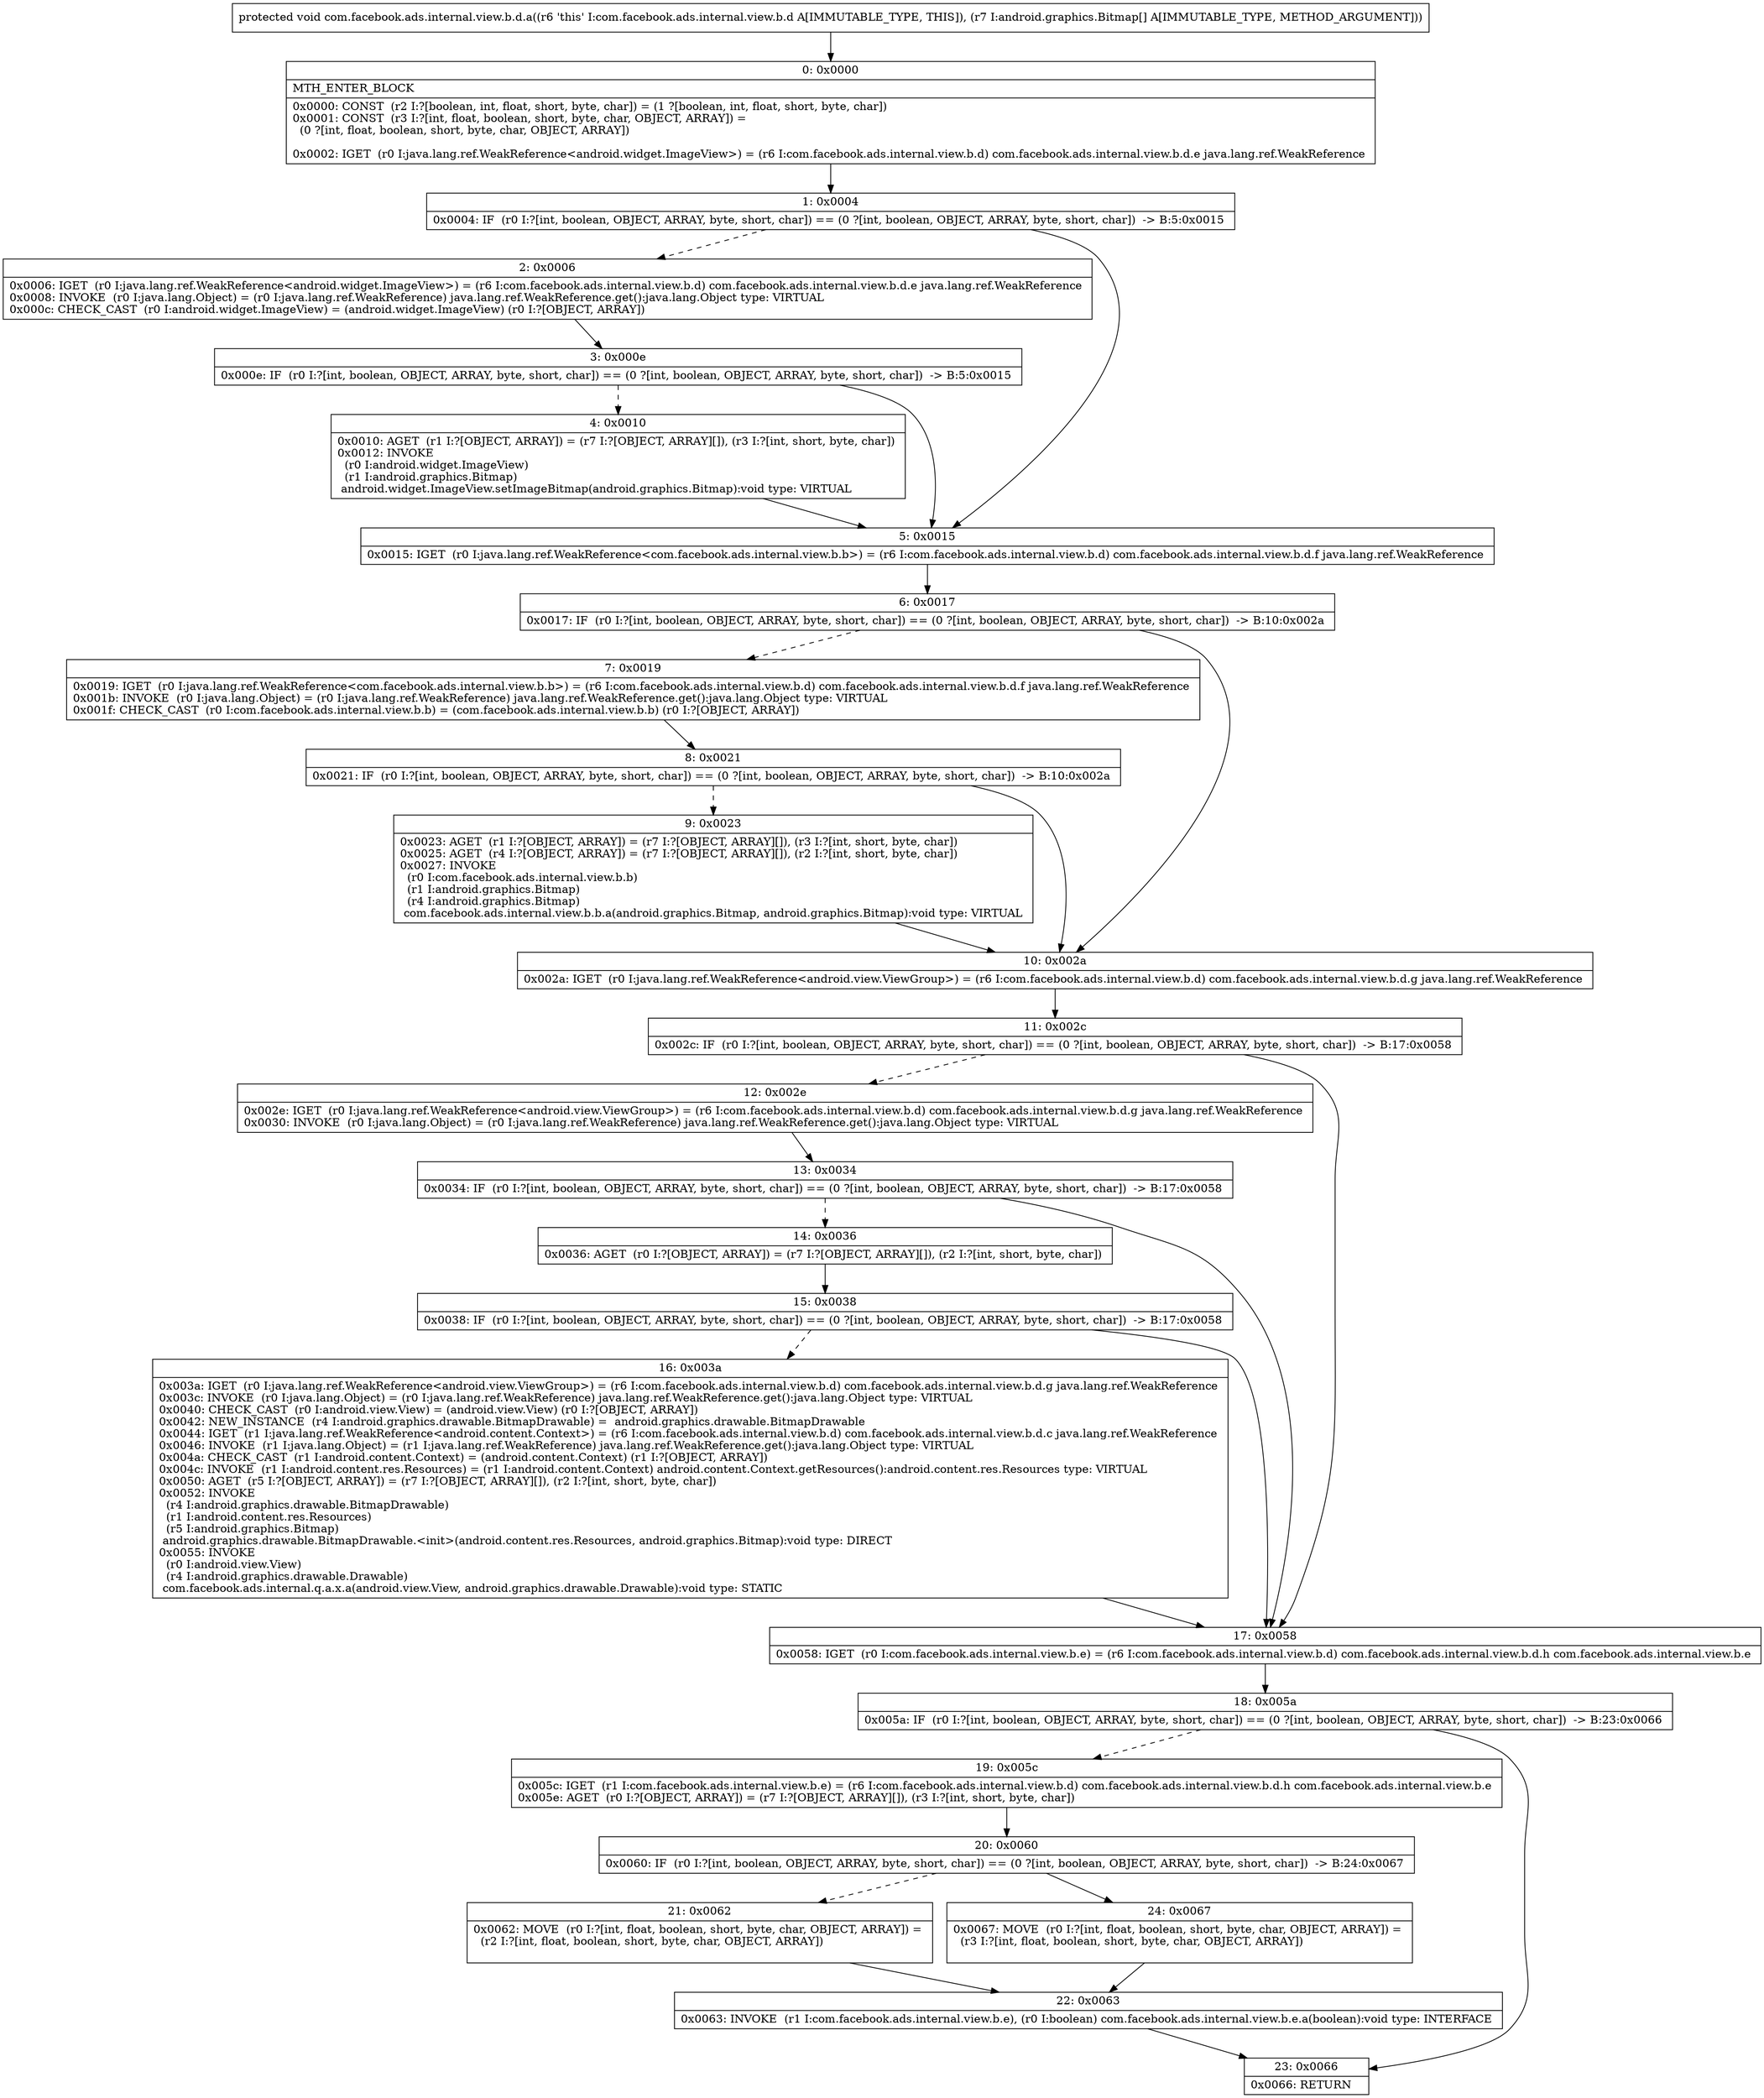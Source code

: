 digraph "CFG forcom.facebook.ads.internal.view.b.d.a([Landroid\/graphics\/Bitmap;)V" {
Node_0 [shape=record,label="{0\:\ 0x0000|MTH_ENTER_BLOCK\l|0x0000: CONST  (r2 I:?[boolean, int, float, short, byte, char]) = (1 ?[boolean, int, float, short, byte, char]) \l0x0001: CONST  (r3 I:?[int, float, boolean, short, byte, char, OBJECT, ARRAY]) = \l  (0 ?[int, float, boolean, short, byte, char, OBJECT, ARRAY])\l \l0x0002: IGET  (r0 I:java.lang.ref.WeakReference\<android.widget.ImageView\>) = (r6 I:com.facebook.ads.internal.view.b.d) com.facebook.ads.internal.view.b.d.e java.lang.ref.WeakReference \l}"];
Node_1 [shape=record,label="{1\:\ 0x0004|0x0004: IF  (r0 I:?[int, boolean, OBJECT, ARRAY, byte, short, char]) == (0 ?[int, boolean, OBJECT, ARRAY, byte, short, char])  \-\> B:5:0x0015 \l}"];
Node_2 [shape=record,label="{2\:\ 0x0006|0x0006: IGET  (r0 I:java.lang.ref.WeakReference\<android.widget.ImageView\>) = (r6 I:com.facebook.ads.internal.view.b.d) com.facebook.ads.internal.view.b.d.e java.lang.ref.WeakReference \l0x0008: INVOKE  (r0 I:java.lang.Object) = (r0 I:java.lang.ref.WeakReference) java.lang.ref.WeakReference.get():java.lang.Object type: VIRTUAL \l0x000c: CHECK_CAST  (r0 I:android.widget.ImageView) = (android.widget.ImageView) (r0 I:?[OBJECT, ARRAY]) \l}"];
Node_3 [shape=record,label="{3\:\ 0x000e|0x000e: IF  (r0 I:?[int, boolean, OBJECT, ARRAY, byte, short, char]) == (0 ?[int, boolean, OBJECT, ARRAY, byte, short, char])  \-\> B:5:0x0015 \l}"];
Node_4 [shape=record,label="{4\:\ 0x0010|0x0010: AGET  (r1 I:?[OBJECT, ARRAY]) = (r7 I:?[OBJECT, ARRAY][]), (r3 I:?[int, short, byte, char]) \l0x0012: INVOKE  \l  (r0 I:android.widget.ImageView)\l  (r1 I:android.graphics.Bitmap)\l android.widget.ImageView.setImageBitmap(android.graphics.Bitmap):void type: VIRTUAL \l}"];
Node_5 [shape=record,label="{5\:\ 0x0015|0x0015: IGET  (r0 I:java.lang.ref.WeakReference\<com.facebook.ads.internal.view.b.b\>) = (r6 I:com.facebook.ads.internal.view.b.d) com.facebook.ads.internal.view.b.d.f java.lang.ref.WeakReference \l}"];
Node_6 [shape=record,label="{6\:\ 0x0017|0x0017: IF  (r0 I:?[int, boolean, OBJECT, ARRAY, byte, short, char]) == (0 ?[int, boolean, OBJECT, ARRAY, byte, short, char])  \-\> B:10:0x002a \l}"];
Node_7 [shape=record,label="{7\:\ 0x0019|0x0019: IGET  (r0 I:java.lang.ref.WeakReference\<com.facebook.ads.internal.view.b.b\>) = (r6 I:com.facebook.ads.internal.view.b.d) com.facebook.ads.internal.view.b.d.f java.lang.ref.WeakReference \l0x001b: INVOKE  (r0 I:java.lang.Object) = (r0 I:java.lang.ref.WeakReference) java.lang.ref.WeakReference.get():java.lang.Object type: VIRTUAL \l0x001f: CHECK_CAST  (r0 I:com.facebook.ads.internal.view.b.b) = (com.facebook.ads.internal.view.b.b) (r0 I:?[OBJECT, ARRAY]) \l}"];
Node_8 [shape=record,label="{8\:\ 0x0021|0x0021: IF  (r0 I:?[int, boolean, OBJECT, ARRAY, byte, short, char]) == (0 ?[int, boolean, OBJECT, ARRAY, byte, short, char])  \-\> B:10:0x002a \l}"];
Node_9 [shape=record,label="{9\:\ 0x0023|0x0023: AGET  (r1 I:?[OBJECT, ARRAY]) = (r7 I:?[OBJECT, ARRAY][]), (r3 I:?[int, short, byte, char]) \l0x0025: AGET  (r4 I:?[OBJECT, ARRAY]) = (r7 I:?[OBJECT, ARRAY][]), (r2 I:?[int, short, byte, char]) \l0x0027: INVOKE  \l  (r0 I:com.facebook.ads.internal.view.b.b)\l  (r1 I:android.graphics.Bitmap)\l  (r4 I:android.graphics.Bitmap)\l com.facebook.ads.internal.view.b.b.a(android.graphics.Bitmap, android.graphics.Bitmap):void type: VIRTUAL \l}"];
Node_10 [shape=record,label="{10\:\ 0x002a|0x002a: IGET  (r0 I:java.lang.ref.WeakReference\<android.view.ViewGroup\>) = (r6 I:com.facebook.ads.internal.view.b.d) com.facebook.ads.internal.view.b.d.g java.lang.ref.WeakReference \l}"];
Node_11 [shape=record,label="{11\:\ 0x002c|0x002c: IF  (r0 I:?[int, boolean, OBJECT, ARRAY, byte, short, char]) == (0 ?[int, boolean, OBJECT, ARRAY, byte, short, char])  \-\> B:17:0x0058 \l}"];
Node_12 [shape=record,label="{12\:\ 0x002e|0x002e: IGET  (r0 I:java.lang.ref.WeakReference\<android.view.ViewGroup\>) = (r6 I:com.facebook.ads.internal.view.b.d) com.facebook.ads.internal.view.b.d.g java.lang.ref.WeakReference \l0x0030: INVOKE  (r0 I:java.lang.Object) = (r0 I:java.lang.ref.WeakReference) java.lang.ref.WeakReference.get():java.lang.Object type: VIRTUAL \l}"];
Node_13 [shape=record,label="{13\:\ 0x0034|0x0034: IF  (r0 I:?[int, boolean, OBJECT, ARRAY, byte, short, char]) == (0 ?[int, boolean, OBJECT, ARRAY, byte, short, char])  \-\> B:17:0x0058 \l}"];
Node_14 [shape=record,label="{14\:\ 0x0036|0x0036: AGET  (r0 I:?[OBJECT, ARRAY]) = (r7 I:?[OBJECT, ARRAY][]), (r2 I:?[int, short, byte, char]) \l}"];
Node_15 [shape=record,label="{15\:\ 0x0038|0x0038: IF  (r0 I:?[int, boolean, OBJECT, ARRAY, byte, short, char]) == (0 ?[int, boolean, OBJECT, ARRAY, byte, short, char])  \-\> B:17:0x0058 \l}"];
Node_16 [shape=record,label="{16\:\ 0x003a|0x003a: IGET  (r0 I:java.lang.ref.WeakReference\<android.view.ViewGroup\>) = (r6 I:com.facebook.ads.internal.view.b.d) com.facebook.ads.internal.view.b.d.g java.lang.ref.WeakReference \l0x003c: INVOKE  (r0 I:java.lang.Object) = (r0 I:java.lang.ref.WeakReference) java.lang.ref.WeakReference.get():java.lang.Object type: VIRTUAL \l0x0040: CHECK_CAST  (r0 I:android.view.View) = (android.view.View) (r0 I:?[OBJECT, ARRAY]) \l0x0042: NEW_INSTANCE  (r4 I:android.graphics.drawable.BitmapDrawable) =  android.graphics.drawable.BitmapDrawable \l0x0044: IGET  (r1 I:java.lang.ref.WeakReference\<android.content.Context\>) = (r6 I:com.facebook.ads.internal.view.b.d) com.facebook.ads.internal.view.b.d.c java.lang.ref.WeakReference \l0x0046: INVOKE  (r1 I:java.lang.Object) = (r1 I:java.lang.ref.WeakReference) java.lang.ref.WeakReference.get():java.lang.Object type: VIRTUAL \l0x004a: CHECK_CAST  (r1 I:android.content.Context) = (android.content.Context) (r1 I:?[OBJECT, ARRAY]) \l0x004c: INVOKE  (r1 I:android.content.res.Resources) = (r1 I:android.content.Context) android.content.Context.getResources():android.content.res.Resources type: VIRTUAL \l0x0050: AGET  (r5 I:?[OBJECT, ARRAY]) = (r7 I:?[OBJECT, ARRAY][]), (r2 I:?[int, short, byte, char]) \l0x0052: INVOKE  \l  (r4 I:android.graphics.drawable.BitmapDrawable)\l  (r1 I:android.content.res.Resources)\l  (r5 I:android.graphics.Bitmap)\l android.graphics.drawable.BitmapDrawable.\<init\>(android.content.res.Resources, android.graphics.Bitmap):void type: DIRECT \l0x0055: INVOKE  \l  (r0 I:android.view.View)\l  (r4 I:android.graphics.drawable.Drawable)\l com.facebook.ads.internal.q.a.x.a(android.view.View, android.graphics.drawable.Drawable):void type: STATIC \l}"];
Node_17 [shape=record,label="{17\:\ 0x0058|0x0058: IGET  (r0 I:com.facebook.ads.internal.view.b.e) = (r6 I:com.facebook.ads.internal.view.b.d) com.facebook.ads.internal.view.b.d.h com.facebook.ads.internal.view.b.e \l}"];
Node_18 [shape=record,label="{18\:\ 0x005a|0x005a: IF  (r0 I:?[int, boolean, OBJECT, ARRAY, byte, short, char]) == (0 ?[int, boolean, OBJECT, ARRAY, byte, short, char])  \-\> B:23:0x0066 \l}"];
Node_19 [shape=record,label="{19\:\ 0x005c|0x005c: IGET  (r1 I:com.facebook.ads.internal.view.b.e) = (r6 I:com.facebook.ads.internal.view.b.d) com.facebook.ads.internal.view.b.d.h com.facebook.ads.internal.view.b.e \l0x005e: AGET  (r0 I:?[OBJECT, ARRAY]) = (r7 I:?[OBJECT, ARRAY][]), (r3 I:?[int, short, byte, char]) \l}"];
Node_20 [shape=record,label="{20\:\ 0x0060|0x0060: IF  (r0 I:?[int, boolean, OBJECT, ARRAY, byte, short, char]) == (0 ?[int, boolean, OBJECT, ARRAY, byte, short, char])  \-\> B:24:0x0067 \l}"];
Node_21 [shape=record,label="{21\:\ 0x0062|0x0062: MOVE  (r0 I:?[int, float, boolean, short, byte, char, OBJECT, ARRAY]) = \l  (r2 I:?[int, float, boolean, short, byte, char, OBJECT, ARRAY])\l \l}"];
Node_22 [shape=record,label="{22\:\ 0x0063|0x0063: INVOKE  (r1 I:com.facebook.ads.internal.view.b.e), (r0 I:boolean) com.facebook.ads.internal.view.b.e.a(boolean):void type: INTERFACE \l}"];
Node_23 [shape=record,label="{23\:\ 0x0066|0x0066: RETURN   \l}"];
Node_24 [shape=record,label="{24\:\ 0x0067|0x0067: MOVE  (r0 I:?[int, float, boolean, short, byte, char, OBJECT, ARRAY]) = \l  (r3 I:?[int, float, boolean, short, byte, char, OBJECT, ARRAY])\l \l}"];
MethodNode[shape=record,label="{protected void com.facebook.ads.internal.view.b.d.a((r6 'this' I:com.facebook.ads.internal.view.b.d A[IMMUTABLE_TYPE, THIS]), (r7 I:android.graphics.Bitmap[] A[IMMUTABLE_TYPE, METHOD_ARGUMENT])) }"];
MethodNode -> Node_0;
Node_0 -> Node_1;
Node_1 -> Node_2[style=dashed];
Node_1 -> Node_5;
Node_2 -> Node_3;
Node_3 -> Node_4[style=dashed];
Node_3 -> Node_5;
Node_4 -> Node_5;
Node_5 -> Node_6;
Node_6 -> Node_7[style=dashed];
Node_6 -> Node_10;
Node_7 -> Node_8;
Node_8 -> Node_9[style=dashed];
Node_8 -> Node_10;
Node_9 -> Node_10;
Node_10 -> Node_11;
Node_11 -> Node_12[style=dashed];
Node_11 -> Node_17;
Node_12 -> Node_13;
Node_13 -> Node_14[style=dashed];
Node_13 -> Node_17;
Node_14 -> Node_15;
Node_15 -> Node_16[style=dashed];
Node_15 -> Node_17;
Node_16 -> Node_17;
Node_17 -> Node_18;
Node_18 -> Node_19[style=dashed];
Node_18 -> Node_23;
Node_19 -> Node_20;
Node_20 -> Node_21[style=dashed];
Node_20 -> Node_24;
Node_21 -> Node_22;
Node_22 -> Node_23;
Node_24 -> Node_22;
}

